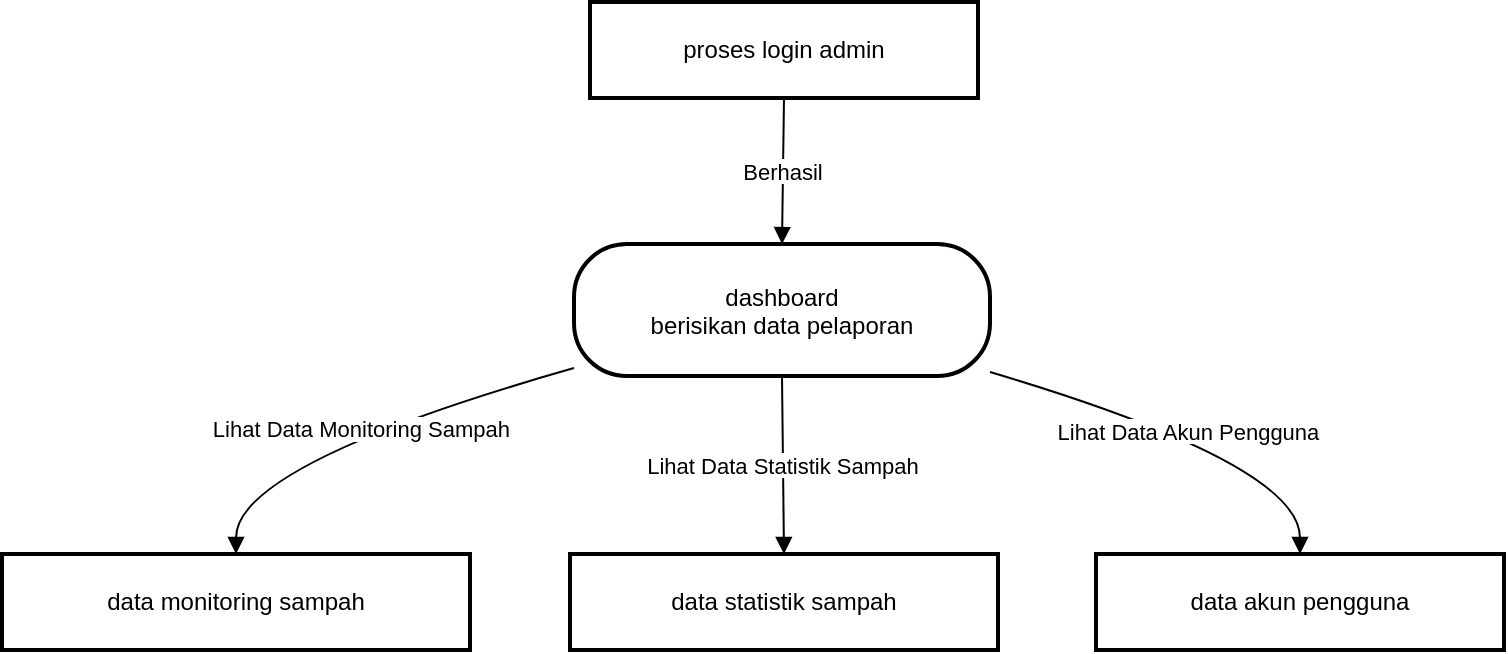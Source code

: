 <mxfile version="24.7.17">
  <diagram name="Halaman-1" id="OhTohT2GcI6ubDyXBxHM">
    <mxGraphModel>
      <root>
        <mxCell id="0" />
        <mxCell id="1" parent="0" />
        <mxCell id="2" value="proses login admin" style="whiteSpace=wrap;strokeWidth=2;" vertex="1" parent="1">
          <mxGeometry x="302" y="8" width="194" height="48" as="geometry" />
        </mxCell>
        <mxCell id="3" value="dashboard &#xa; berisikan data pelaporan" style="rounded=1;arcSize=40;strokeWidth=2" vertex="1" parent="1">
          <mxGeometry x="294" y="129" width="208" height="66" as="geometry" />
        </mxCell>
        <mxCell id="4" value="data monitoring sampah" style="whiteSpace=wrap;strokeWidth=2;" vertex="1" parent="1">
          <mxGeometry x="8" y="284" width="234" height="48" as="geometry" />
        </mxCell>
        <mxCell id="5" value="data statistik sampah" style="whiteSpace=wrap;strokeWidth=2;" vertex="1" parent="1">
          <mxGeometry x="292" y="284" width="214" height="48" as="geometry" />
        </mxCell>
        <mxCell id="6" value="data akun pengguna" style="whiteSpace=wrap;strokeWidth=2;" vertex="1" parent="1">
          <mxGeometry x="555" y="284" width="204" height="48" as="geometry" />
        </mxCell>
        <mxCell id="7" value="Berhasil" style="curved=1;startArrow=none;endArrow=block;exitX=0.5;exitY=1.01;entryX=0.5;entryY=-0.01;" edge="1" parent="1" source="2" target="3">
          <mxGeometry relative="1" as="geometry">
            <Array as="points" />
          </mxGeometry>
        </mxCell>
        <mxCell id="8" value="Lihat Data Monitoring Sampah" style="curved=1;startArrow=none;endArrow=block;exitX=0;exitY=0.94;entryX=0.5;entryY=0.01;" edge="1" parent="1" source="3" target="4">
          <mxGeometry relative="1" as="geometry">
            <Array as="points">
              <mxPoint x="125" y="239" />
            </Array>
          </mxGeometry>
        </mxCell>
        <mxCell id="9" value="Lihat Data Statistik Sampah" style="curved=1;startArrow=none;endArrow=block;exitX=0.5;exitY=0.99;entryX=0.5;entryY=0.01;" edge="1" parent="1" source="3" target="5">
          <mxGeometry relative="1" as="geometry">
            <Array as="points" />
          </mxGeometry>
        </mxCell>
        <mxCell id="10" value="Lihat Data Akun Pengguna" style="curved=1;startArrow=none;endArrow=block;exitX=1;exitY=0.97;entryX=0.5;entryY=0.01;" edge="1" parent="1" source="3" target="6">
          <mxGeometry relative="1" as="geometry">
            <Array as="points">
              <mxPoint x="657" y="239" />
            </Array>
          </mxGeometry>
        </mxCell>
      </root>
    </mxGraphModel>
  </diagram>
</mxfile>

